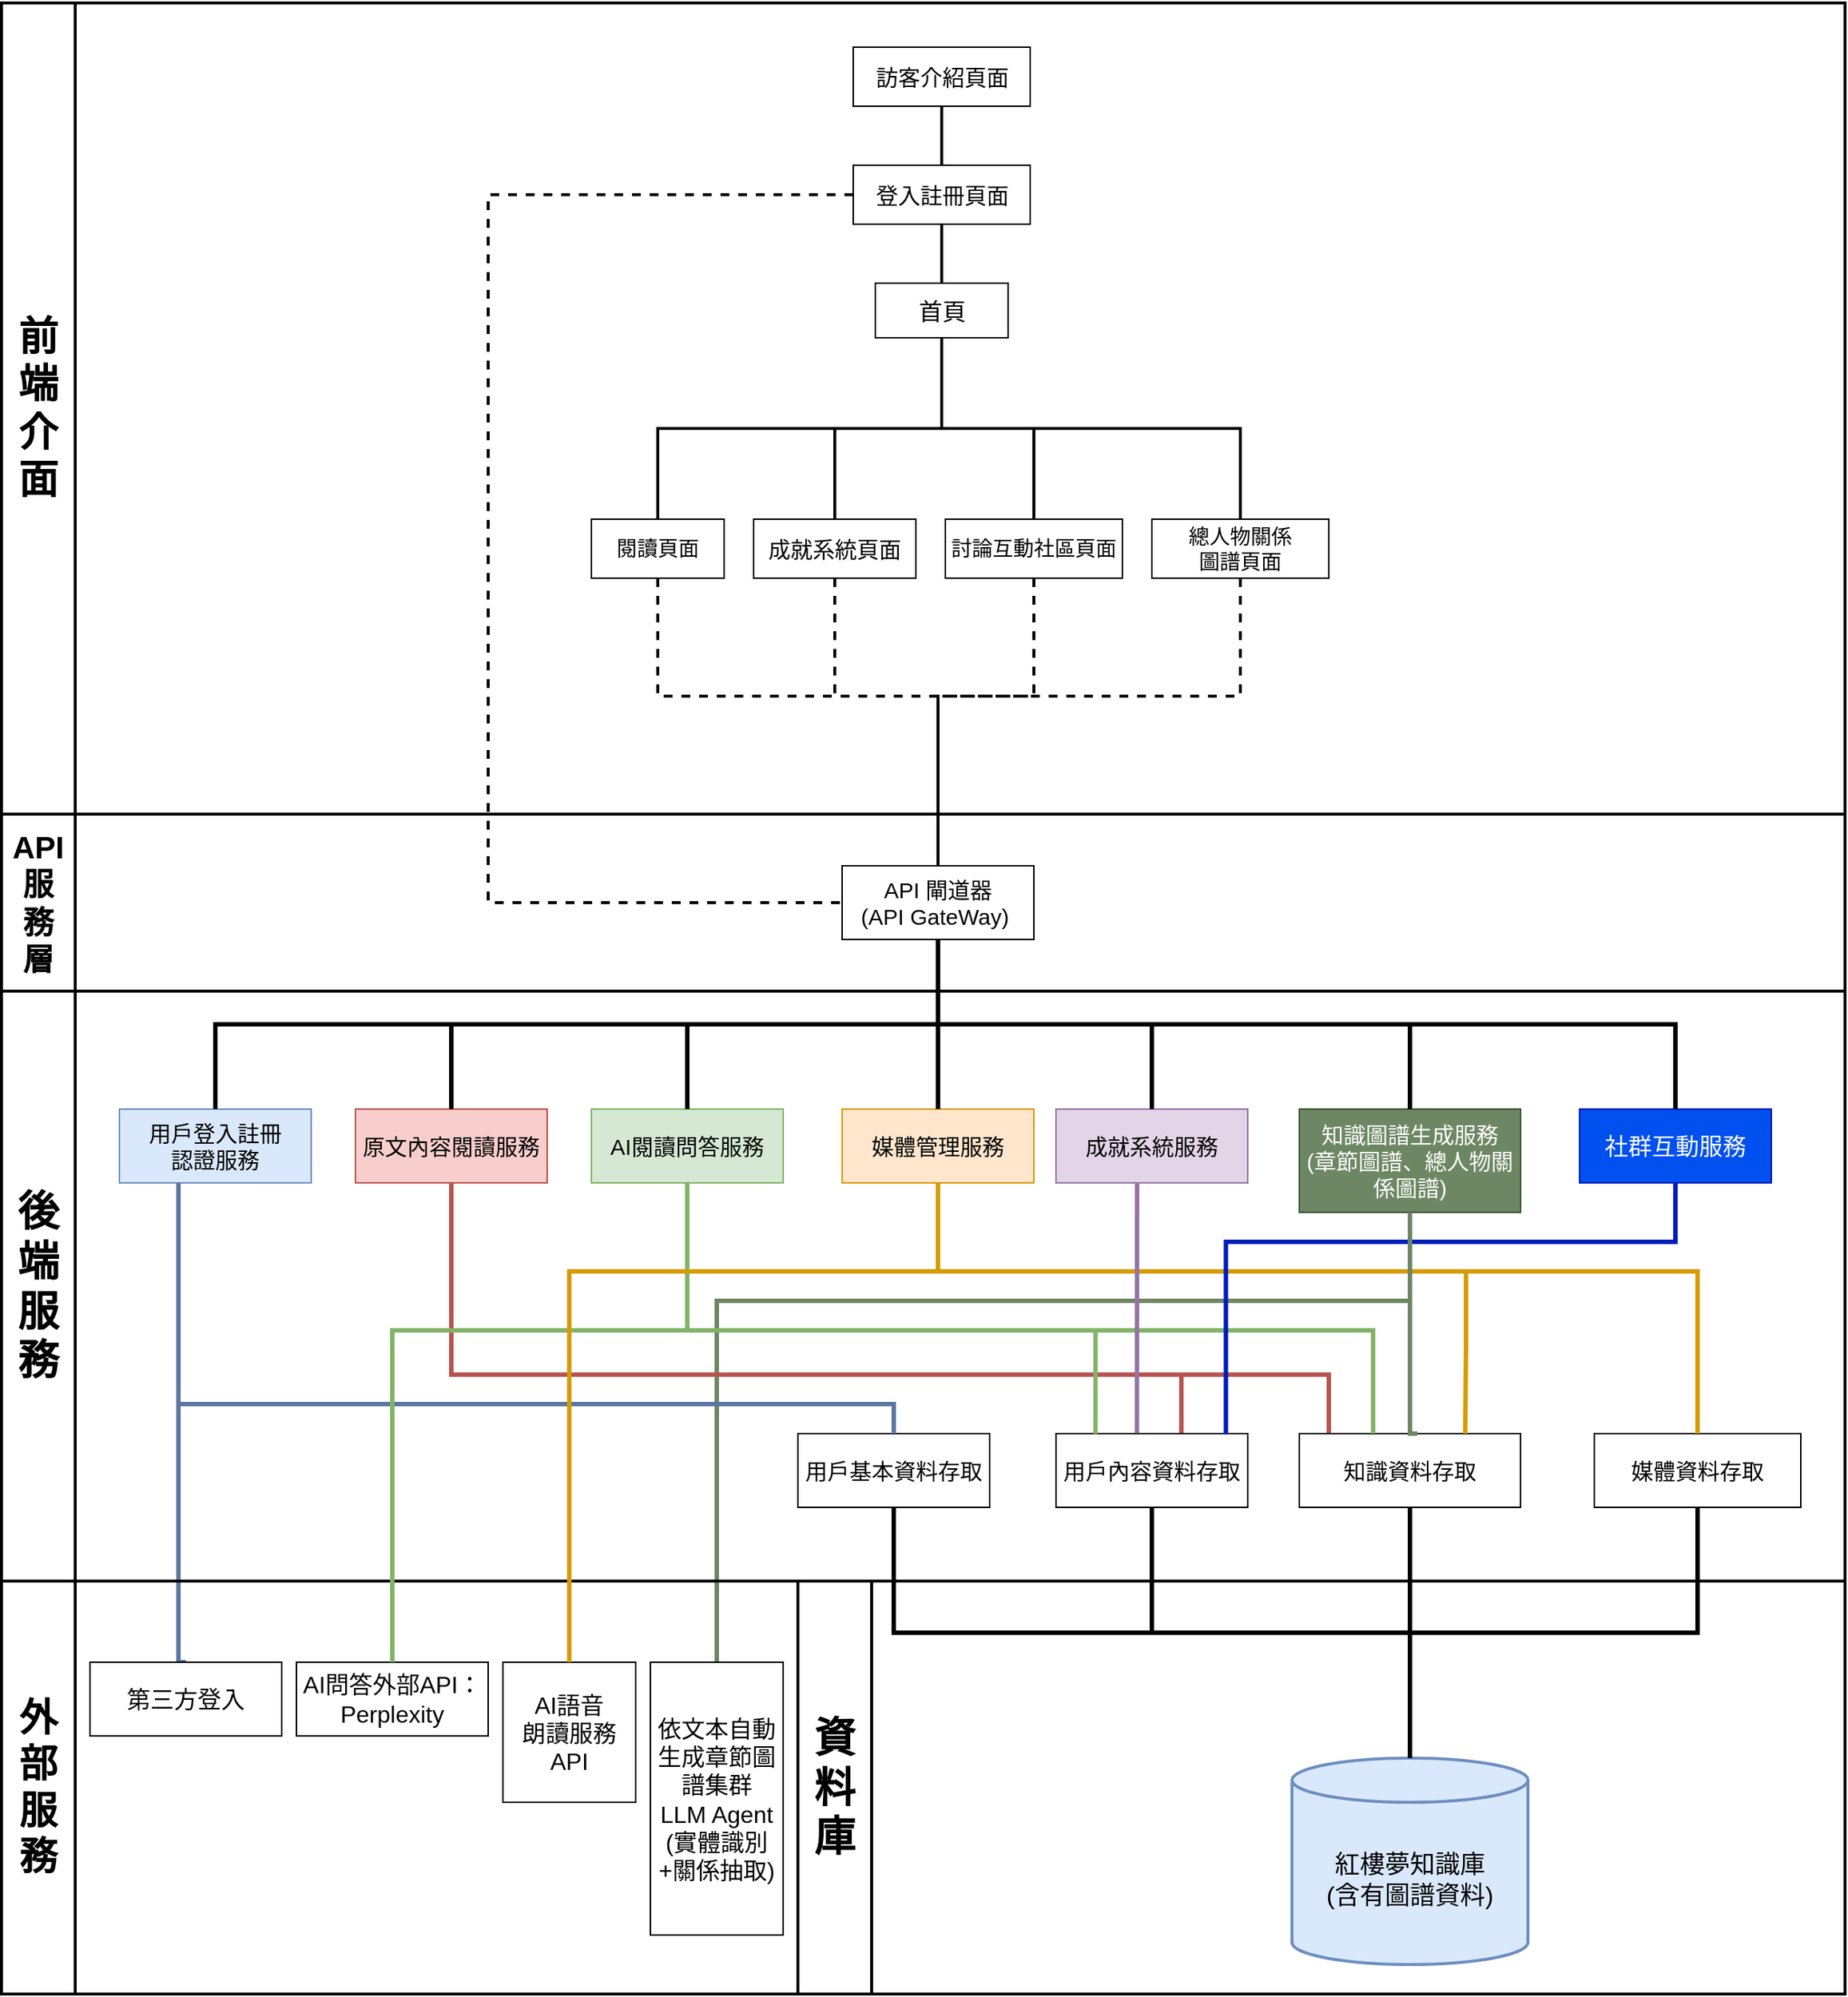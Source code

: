 <mxfile version="24.7.17">
  <diagram name="Page-1" id="e7e014a7-5840-1c2e-5031-d8a46d1fe8dd">
    <mxGraphModel dx="1036" dy="1433" grid="1" gridSize="10" guides="1" tooltips="1" connect="1" arrows="1" fold="1" page="1" pageScale="1" pageWidth="1169" pageHeight="826" background="none" math="0" shadow="0">
      <root>
        <mxCell id="0" />
        <mxCell id="1" parent="0" />
        <mxCell id="mnT3ISJfCFaCaGf5tVyh-7" style="edgeStyle=orthogonalEdgeStyle;rounded=0;orthogonalLoop=1;jettySize=auto;html=1;exitX=0.5;exitY=1;exitDx=0;exitDy=0;entryX=0.5;entryY=0;entryDx=0;entryDy=0;strokeWidth=3;endArrow=none;endFill=0;fillColor=#d5e8d4;strokeColor=#6d8764;" parent="1" source="SxPEQGApZWsC9rqTHvff-61" target="mnT3ISJfCFaCaGf5tVyh-6" edge="1">
          <mxGeometry relative="1" as="geometry">
            <Array as="points">
              <mxPoint x="1125" y="690" />
              <mxPoint x="655" y="690" />
            </Array>
          </mxGeometry>
        </mxCell>
        <mxCell id="SxPEQGApZWsC9rqTHvff-37" style="edgeStyle=orthogonalEdgeStyle;rounded=0;orthogonalLoop=1;jettySize=auto;html=1;entryX=0.5;entryY=0;entryDx=0;entryDy=0;endArrow=none;endFill=0;strokeWidth=3;strokeColor=#5b77a1;" parent="1" target="SxPEQGApZWsC9rqTHvff-36" edge="1">
          <mxGeometry relative="1" as="geometry">
            <Array as="points">
              <mxPoint x="290" y="935" />
            </Array>
            <mxPoint x="290" y="610" as="sourcePoint" />
          </mxGeometry>
        </mxCell>
        <mxCell id="3" value="後&#xa;端&#xa;服&#xa;務" style="swimlane;whiteSpace=wrap;startSize=50;direction=north;fontSize=28;strokeWidth=2;" parent="1" vertex="1">
          <mxGeometry x="170" y="480" width="1250" height="400" as="geometry" />
        </mxCell>
        <mxCell id="SxPEQGApZWsC9rqTHvff-42" style="edgeStyle=orthogonalEdgeStyle;rounded=0;orthogonalLoop=1;jettySize=auto;html=1;exitX=0.5;exitY=1;exitDx=0;exitDy=0;endArrow=none;endFill=0;strokeWidth=3;fillColor=#f8cecc;strokeColor=#b85450;" parent="3" source="SxPEQGApZWsC9rqTHvff-40" target="Py5HU_dpRkEgIAF00YqD-6" edge="1">
          <mxGeometry relative="1" as="geometry">
            <Array as="points">
              <mxPoint x="305" y="260" />
              <mxPoint x="900" y="260" />
            </Array>
          </mxGeometry>
        </mxCell>
        <mxCell id="SxPEQGApZWsC9rqTHvff-35" value="&lt;span style=&quot;font-size: 15px;&quot;&gt;用戶登入註冊&lt;br style=&quot;font-size: 15px;&quot;&gt;認證服務&lt;/span&gt;" style="rounded=0;whiteSpace=wrap;html=1;fontSize=15;fillColor=#dae8fc;strokeColor=#6c8ebf;" parent="3" vertex="1">
          <mxGeometry x="80" y="80" width="130" height="50" as="geometry" />
        </mxCell>
        <mxCell id="bKYKXZFoOEibJwhLb-Ia-7" style="edgeStyle=orthogonalEdgeStyle;rounded=0;orthogonalLoop=1;jettySize=auto;html=1;exitX=0.5;exitY=1;exitDx=0;exitDy=0;endArrow=none;endFill=0;strokeWidth=3;fillColor=#f8cecc;strokeColor=#b85450;entryX=0.654;entryY=0;entryDx=0;entryDy=0;entryPerimeter=0;" parent="3" source="SxPEQGApZWsC9rqTHvff-40" target="Py5HU_dpRkEgIAF00YqD-4" edge="1">
          <mxGeometry relative="1" as="geometry">
            <mxPoint x="801" y="301" as="targetPoint" />
            <Array as="points">
              <mxPoint x="305" y="260" />
              <mxPoint x="800" y="260" />
            </Array>
          </mxGeometry>
        </mxCell>
        <mxCell id="SxPEQGApZWsC9rqTHvff-40" value="&lt;span style=&quot;font-size: 15px;&quot;&gt;原文&lt;/span&gt;&lt;span style=&quot;font-size: 15px;&quot;&gt;內容閱讀服務&lt;/span&gt;" style="rounded=0;whiteSpace=wrap;html=1;fontSize=15;fillColor=#f8cecc;strokeColor=#b85450;" parent="3" vertex="1">
          <mxGeometry x="240" y="80" width="130" height="50" as="geometry" />
        </mxCell>
        <mxCell id="SxPEQGApZWsC9rqTHvff-43" value="AI閱讀問答服務" style="whiteSpace=wrap;strokeWidth=1;fontSize=15;fillColor=#d5e8d4;strokeColor=#82b366;" parent="3" vertex="1">
          <mxGeometry x="400" y="80" width="130" height="50" as="geometry" />
        </mxCell>
        <mxCell id="SxPEQGApZWsC9rqTHvff-48" value="媒體管理服務" style="whiteSpace=wrap;strokeWidth=1;fontSize=15;fillColor=#ffe6cc;strokeColor=#d79b00;" parent="3" vertex="1">
          <mxGeometry x="570" y="80" width="130" height="50" as="geometry" />
        </mxCell>
        <mxCell id="SxPEQGApZWsC9rqTHvff-55" value="成就系統服務" style="whiteSpace=wrap;strokeWidth=1;fontSize=15;fillColor=#e1d5e7;strokeColor=#9673a6;" parent="3" vertex="1">
          <mxGeometry x="715" y="80" width="130" height="50" as="geometry" />
        </mxCell>
        <mxCell id="SxPEQGApZWsC9rqTHvff-61" value="知識圖譜生成服務&#xa;(章節圖譜、總人物關係圖譜)" style="whiteSpace=wrap;strokeWidth=1;fontSize=15;fillColor=#6d8764;strokeColor=#3A5431;fontColor=#ffffff;" parent="3" vertex="1">
          <mxGeometry x="880" y="80" width="150" height="70" as="geometry" />
        </mxCell>
        <mxCell id="SxPEQGApZWsC9rqTHvff-64" value="社群互動服務" style="whiteSpace=wrap;strokeWidth=1;fontSize=16;fillColor=#0050ef;strokeColor=#001DBC;fontColor=#ffffff;" parent="3" vertex="1">
          <mxGeometry x="1070" y="80" width="130" height="50" as="geometry" />
        </mxCell>
        <mxCell id="Py5HU_dpRkEgIAF00YqD-3" value="用戶基本資料存取" style="rounded=0;whiteSpace=wrap;html=1;fontSize=15;" parent="3" vertex="1">
          <mxGeometry x="540" y="300" width="130" height="50" as="geometry" />
        </mxCell>
        <mxCell id="SxPEQGApZWsC9rqTHvff-38" style="edgeStyle=orthogonalEdgeStyle;rounded=0;orthogonalLoop=1;jettySize=auto;html=1;entryX=0.5;entryY=0;entryDx=0;entryDy=0;endArrow=none;endFill=0;strokeWidth=3;fillColor=#dae8fc;strokeColor=#5B77A1;" parent="3" target="Py5HU_dpRkEgIAF00YqD-3" edge="1">
          <mxGeometry relative="1" as="geometry">
            <Array as="points">
              <mxPoint x="120" y="280" />
              <mxPoint x="605" y="280" />
            </Array>
            <mxPoint x="120" y="130" as="sourcePoint" />
          </mxGeometry>
        </mxCell>
        <mxCell id="Py5HU_dpRkEgIAF00YqD-4" value="用戶內容資料存取" style="rounded=0;whiteSpace=wrap;html=1;fontSize=15;" parent="3" vertex="1">
          <mxGeometry x="715" y="300" width="130" height="50" as="geometry" />
        </mxCell>
        <mxCell id="Py5HU_dpRkEgIAF00YqD-6" value="知識資料存取" style="rounded=0;whiteSpace=wrap;html=1;fontSize=15;" parent="3" vertex="1">
          <mxGeometry x="880" y="300" width="150" height="50" as="geometry" />
        </mxCell>
        <mxCell id="SxPEQGApZWsC9rqTHvff-46" style="edgeStyle=orthogonalEdgeStyle;rounded=0;orthogonalLoop=1;jettySize=auto;html=1;exitX=0.5;exitY=1;exitDx=0;exitDy=0;endArrow=none;endFill=0;strokeWidth=3;fillColor=#d5e8d4;strokeColor=#82b366;" parent="3" source="SxPEQGApZWsC9rqTHvff-43" edge="1">
          <mxGeometry relative="1" as="geometry">
            <mxPoint x="930" y="300" as="targetPoint" />
            <Array as="points">
              <mxPoint x="465" y="230" />
              <mxPoint x="930" y="230" />
            </Array>
          </mxGeometry>
        </mxCell>
        <mxCell id="SxPEQGApZWsC9rqTHvff-67" style="edgeStyle=orthogonalEdgeStyle;rounded=0;orthogonalLoop=1;jettySize=auto;html=1;exitX=0.5;exitY=1;exitDx=0;exitDy=0;entryX=0.75;entryY=0;entryDx=0;entryDy=0;strokeWidth=3;fillColor=#ffe6cc;strokeColor=#d79b00;endArrow=none;endFill=0;" parent="3" source="SxPEQGApZWsC9rqTHvff-48" target="Py5HU_dpRkEgIAF00YqD-6" edge="1">
          <mxGeometry relative="1" as="geometry">
            <Array as="points">
              <mxPoint x="635" y="190" />
              <mxPoint x="993" y="190" />
              <mxPoint x="993" y="240" />
            </Array>
          </mxGeometry>
        </mxCell>
        <mxCell id="Py5HU_dpRkEgIAF00YqD-8" value="媒體資料存取" style="rounded=0;whiteSpace=wrap;html=1;fontSize=15;" parent="3" vertex="1">
          <mxGeometry x="1080" y="300" width="140" height="50" as="geometry" />
        </mxCell>
        <mxCell id="SxPEQGApZWsC9rqTHvff-68" style="edgeStyle=orthogonalEdgeStyle;rounded=0;orthogonalLoop=1;jettySize=auto;html=1;exitX=0.5;exitY=1;exitDx=0;exitDy=0;entryX=0.5;entryY=0;entryDx=0;entryDy=0;fillColor=#ffe6cc;strokeColor=#d79b00;strokeWidth=3;endArrow=none;endFill=0;" parent="3" source="SxPEQGApZWsC9rqTHvff-48" target="Py5HU_dpRkEgIAF00YqD-8" edge="1">
          <mxGeometry relative="1" as="geometry">
            <Array as="points">
              <mxPoint x="635" y="190" />
              <mxPoint x="1150" y="190" />
              <mxPoint x="1150" y="300" />
            </Array>
          </mxGeometry>
        </mxCell>
        <mxCell id="SxPEQGApZWsC9rqTHvff-56" style="edgeStyle=orthogonalEdgeStyle;rounded=0;orthogonalLoop=1;jettySize=auto;html=1;entryX=0.422;entryY=-0.004;entryDx=0;entryDy=0;fillColor=#e1d5e7;strokeColor=#9673a6;strokeWidth=3;endArrow=none;endFill=0;entryPerimeter=0;jumpSize=6;" parent="3" target="Py5HU_dpRkEgIAF00YqD-4" edge="1">
          <mxGeometry relative="1" as="geometry">
            <Array as="points">
              <mxPoint x="770" y="130" />
            </Array>
            <mxPoint x="770" y="130" as="sourcePoint" />
          </mxGeometry>
        </mxCell>
        <mxCell id="SxPEQGApZWsC9rqTHvff-70" style="edgeStyle=orthogonalEdgeStyle;rounded=0;orthogonalLoop=1;jettySize=auto;html=1;exitX=0.5;exitY=1;exitDx=0;exitDy=0;entryX=0.717;entryY=0.013;entryDx=0;entryDy=0;strokeWidth=3;strokeColor=#001DBC;endArrow=none;endFill=0;fillColor=#0050ef;entryPerimeter=0;" parent="3" source="SxPEQGApZWsC9rqTHvff-64" edge="1">
          <mxGeometry relative="1" as="geometry">
            <Array as="points">
              <mxPoint x="1135" y="170" />
              <mxPoint x="830" y="170" />
            </Array>
            <mxPoint x="1157.0" y="130" as="sourcePoint" />
            <mxPoint x="830.21" y="300.65" as="targetPoint" />
          </mxGeometry>
        </mxCell>
        <mxCell id="SxPEQGApZWsC9rqTHvff-69" style="edgeStyle=orthogonalEdgeStyle;rounded=0;orthogonalLoop=1;jettySize=auto;html=1;exitX=0.5;exitY=1;exitDx=0;exitDy=0;endArrow=none;endFill=0;strokeWidth=3;strokeColor=#6d8764;" parent="3" source="SxPEQGApZWsC9rqTHvff-61" edge="1">
          <mxGeometry relative="1" as="geometry">
            <mxPoint x="960" y="300" as="targetPoint" />
            <Array as="points">
              <mxPoint x="960" y="300" />
            </Array>
          </mxGeometry>
        </mxCell>
        <mxCell id="bKYKXZFoOEibJwhLb-Ia-8" style="edgeStyle=orthogonalEdgeStyle;rounded=0;orthogonalLoop=1;jettySize=auto;html=1;exitX=0.5;exitY=1;exitDx=0;exitDy=0;entryX=0.181;entryY=0.004;entryDx=0;entryDy=0;entryPerimeter=0;strokeWidth=3;fillColor=#d5e8d4;strokeColor=#82b366;endArrow=none;endFill=0;" parent="3" source="SxPEQGApZWsC9rqTHvff-43" edge="1">
          <mxGeometry relative="1" as="geometry">
            <Array as="points">
              <mxPoint x="465" y="230" />
              <mxPoint x="742" y="230" />
            </Array>
            <mxPoint x="468.24" y="130" as="sourcePoint" />
            <mxPoint x="741.77" y="300.2" as="targetPoint" />
          </mxGeometry>
        </mxCell>
        <mxCell id="SxPEQGApZWsC9rqTHvff-12" value="API&#xa;服&#xa;務&#xa;層" style="swimlane;whiteSpace=wrap;direction=north;startSize=50;fontSize=21;strokeWidth=2;" parent="1" vertex="1">
          <mxGeometry x="170" y="360" width="1250" height="120" as="geometry" />
        </mxCell>
        <mxCell id="SxPEQGApZWsC9rqTHvff-27" value="&lt;font style=&quot;font-size: 15px;&quot;&gt;API&amp;nbsp;閘道器&lt;br style=&quot;font-size: 15px;&quot;&gt;(API GateWay)&amp;nbsp;&lt;/font&gt;" style="rounded=0;whiteSpace=wrap;html=1;fontSize=15;" parent="SxPEQGApZWsC9rqTHvff-12" vertex="1">
          <mxGeometry x="570" y="35" width="130" height="50" as="geometry" />
        </mxCell>
        <mxCell id="SxPEQGApZWsC9rqTHvff-33" value="外&#xa;部&#xa;服&#xa;務" style="swimlane;whiteSpace=wrap;startSize=50;direction=north;fontSize=26;strokeWidth=2;" parent="1" vertex="1">
          <mxGeometry x="170" y="880" width="540" height="280" as="geometry" />
        </mxCell>
        <mxCell id="SxPEQGApZWsC9rqTHvff-36" value="&lt;span style=&quot;font-size: 16px;&quot;&gt;第三方登入&lt;/span&gt;" style="rounded=0;whiteSpace=wrap;html=1;fontSize=16;" parent="SxPEQGApZWsC9rqTHvff-33" vertex="1">
          <mxGeometry x="60" y="55" width="130" height="50" as="geometry" />
        </mxCell>
        <mxCell id="SxPEQGApZWsC9rqTHvff-44" value="&lt;span style=&quot;font-size: 16px;&quot;&gt;AI問答外部API：&lt;/span&gt;&lt;span style=&quot;font-size: 16px;&quot;&gt;&lt;br style=&quot;font-size: 16px;&quot;&gt;&lt;/span&gt;Perplexity" style="rounded=0;whiteSpace=wrap;html=1;fontSize=16;" parent="SxPEQGApZWsC9rqTHvff-33" vertex="1">
          <mxGeometry x="200" y="55" width="130" height="50" as="geometry" />
        </mxCell>
        <mxCell id="SxPEQGApZWsC9rqTHvff-51" value="&lt;span style=&quot;font-size: 16px;&quot;&gt;AI語音&lt;br style=&quot;font-size: 16px;&quot;&gt;朗讀服務API&lt;/span&gt;" style="rounded=0;whiteSpace=wrap;html=1;fontSize=16;" parent="SxPEQGApZWsC9rqTHvff-33" vertex="1">
          <mxGeometry x="340" y="55" width="90" height="95" as="geometry" />
        </mxCell>
        <mxCell id="mnT3ISJfCFaCaGf5tVyh-6" value="依文本自動生成章節圖譜集群&lt;br&gt;LLM Agent&lt;br&gt;(實體識別+關係抽取)" style="rounded=0;whiteSpace=wrap;html=1;fontSize=16;" parent="SxPEQGApZWsC9rqTHvff-33" vertex="1">
          <mxGeometry x="440" y="55" width="90" height="185" as="geometry" />
        </mxCell>
        <mxCell id="SxPEQGApZWsC9rqTHvff-34" value="資&#xa;料&#xa;庫" style="swimlane;whiteSpace=wrap;startSize=50;direction=north;fontSize=28;strokeWidth=2;" parent="1" vertex="1">
          <mxGeometry x="710" y="880" width="710" height="280" as="geometry" />
        </mxCell>
        <mxCell id="mnT3ISJfCFaCaGf5tVyh-3" value="紅樓夢知識庫&lt;br&gt;(含有圖譜資料)" style="shape=cylinder3;whiteSpace=wrap;html=1;boundedLbl=1;backgroundOutline=1;size=15;fontSize=17;fillColor=#dae8fc;strokeColor=#6c8ebf;strokeWidth=2;" parent="SxPEQGApZWsC9rqTHvff-34" vertex="1">
          <mxGeometry x="335" y="120" width="160" height="140" as="geometry" />
        </mxCell>
        <mxCell id="SxPEQGApZWsC9rqTHvff-39" style="edgeStyle=orthogonalEdgeStyle;rounded=0;orthogonalLoop=1;jettySize=auto;html=1;exitX=0.5;exitY=1;exitDx=0;exitDy=0;entryX=0.5;entryY=0;entryDx=0;entryDy=0;endArrow=none;endFill=0;strokeWidth=3;" parent="1" source="SxPEQGApZWsC9rqTHvff-27" target="SxPEQGApZWsC9rqTHvff-35" edge="1">
          <mxGeometry relative="1" as="geometry" />
        </mxCell>
        <mxCell id="SxPEQGApZWsC9rqTHvff-41" style="edgeStyle=orthogonalEdgeStyle;rounded=0;orthogonalLoop=1;jettySize=auto;html=1;exitX=0.5;exitY=1;exitDx=0;exitDy=0;entryX=0.5;entryY=0;entryDx=0;entryDy=0;fontSize=11;endArrow=none;endFill=0;strokeWidth=3;" parent="1" source="SxPEQGApZWsC9rqTHvff-27" target="SxPEQGApZWsC9rqTHvff-40" edge="1">
          <mxGeometry relative="1" as="geometry" />
        </mxCell>
        <mxCell id="SxPEQGApZWsC9rqTHvff-45" style="edgeStyle=orthogonalEdgeStyle;rounded=0;orthogonalLoop=1;jettySize=auto;html=1;exitX=0.5;exitY=1;exitDx=0;exitDy=0;entryX=0.5;entryY=0;entryDx=0;entryDy=0;strokeWidth=3;endArrow=none;endFill=0;fillColor=#d5e8d4;strokeColor=#82b366;" parent="1" source="SxPEQGApZWsC9rqTHvff-43" target="SxPEQGApZWsC9rqTHvff-44" edge="1">
          <mxGeometry relative="1" as="geometry">
            <Array as="points">
              <mxPoint x="635" y="710" />
              <mxPoint x="435" y="710" />
            </Array>
          </mxGeometry>
        </mxCell>
        <mxCell id="SxPEQGApZWsC9rqTHvff-47" style="edgeStyle=orthogonalEdgeStyle;rounded=0;orthogonalLoop=1;jettySize=auto;html=1;exitX=0.5;exitY=1;exitDx=0;exitDy=0;entryX=0.5;entryY=0;entryDx=0;entryDy=0;strokeWidth=3;endArrow=none;endFill=0;" parent="1" source="SxPEQGApZWsC9rqTHvff-27" target="SxPEQGApZWsC9rqTHvff-43" edge="1">
          <mxGeometry relative="1" as="geometry" />
        </mxCell>
        <mxCell id="2" value="前&#xa;端&#xa;介&#xa;面" style="swimlane;whiteSpace=wrap;startSize=50;direction=north;fontSize=27;strokeWidth=2;" parent="1" vertex="1">
          <mxGeometry x="170" y="-190" width="1250" height="550" as="geometry">
            <mxRectangle x="170" y="110" width="60" height="30" as="alternateBounds" />
          </mxGeometry>
        </mxCell>
        <mxCell id="bKYKXZFoOEibJwhLb-Ia-5" style="edgeStyle=orthogonalEdgeStyle;rounded=0;orthogonalLoop=1;jettySize=auto;html=1;exitX=0.5;exitY=1;exitDx=0;exitDy=0;entryX=0.5;entryY=0;entryDx=0;entryDy=0;strokeWidth=2;endArrow=none;endFill=0;" parent="2" source="bqFWS5N9uW7Ea1BvdyN1-43" target="bqFWS5N9uW7Ea1BvdyN1-44" edge="1">
          <mxGeometry relative="1" as="geometry" />
        </mxCell>
        <mxCell id="bqFWS5N9uW7Ea1BvdyN1-43" value="登入註冊頁面" style="rounded=0;whiteSpace=wrap;html=1;fontSize=15;" parent="2" vertex="1">
          <mxGeometry x="577.5" y="110" width="120" height="40" as="geometry" />
        </mxCell>
        <mxCell id="bKYKXZFoOEibJwhLb-Ia-6" style="edgeStyle=orthogonalEdgeStyle;rounded=0;orthogonalLoop=1;jettySize=auto;html=1;exitX=0.5;exitY=1;exitDx=0;exitDy=0;entryX=0.5;entryY=0;entryDx=0;entryDy=0;endArrow=none;endFill=0;strokeWidth=2;" parent="2" source="bqFWS5N9uW7Ea1BvdyN1-42" target="bqFWS5N9uW7Ea1BvdyN1-43" edge="1">
          <mxGeometry relative="1" as="geometry" />
        </mxCell>
        <mxCell id="bqFWS5N9uW7Ea1BvdyN1-42" value="訪客介紹頁面" style="rounded=0;whiteSpace=wrap;html=1;fontSize=15;" parent="2" vertex="1">
          <mxGeometry x="577.5" y="30" width="120" height="40" as="geometry" />
        </mxCell>
        <mxCell id="bqFWS5N9uW7Ea1BvdyN1-44" value="首頁" style="rounded=0;whiteSpace=wrap;html=1;fontSize=16;" parent="2" vertex="1">
          <mxGeometry x="592.5" y="190" width="90" height="37" as="geometry" />
        </mxCell>
        <mxCell id="bqFWS5N9uW7Ea1BvdyN1-47" value="閱讀頁面" style="rounded=0;whiteSpace=wrap;html=1;fontSize=14;" parent="2" vertex="1">
          <mxGeometry x="400" y="350" width="90" height="40" as="geometry" />
        </mxCell>
        <mxCell id="bqFWS5N9uW7Ea1BvdyN1-51" style="edgeStyle=orthogonalEdgeStyle;rounded=0;orthogonalLoop=1;jettySize=auto;html=1;exitX=0.5;exitY=0;exitDx=0;exitDy=0;entryX=0.5;entryY=1;entryDx=0;entryDy=0;endArrow=none;endFill=0;strokeWidth=2;" parent="2" source="bqFWS5N9uW7Ea1BvdyN1-47" target="bqFWS5N9uW7Ea1BvdyN1-44" edge="1">
          <mxGeometry relative="1" as="geometry" />
        </mxCell>
        <mxCell id="bqFWS5N9uW7Ea1BvdyN1-54" style="edgeStyle=orthogonalEdgeStyle;rounded=0;orthogonalLoop=1;jettySize=auto;html=1;exitX=0.5;exitY=1;exitDx=0;exitDy=0;entryX=0.5;entryY=0;entryDx=0;entryDy=0;endArrow=none;endFill=0;strokeWidth=2;" parent="2" source="bqFWS5N9uW7Ea1BvdyN1-44" target="bqFWS5N9uW7Ea1BvdyN1-50" edge="1">
          <mxGeometry relative="1" as="geometry" />
        </mxCell>
        <mxCell id="bqFWS5N9uW7Ea1BvdyN1-53" style="edgeStyle=orthogonalEdgeStyle;rounded=0;orthogonalLoop=1;jettySize=auto;html=1;exitX=0.5;exitY=1;exitDx=0;exitDy=0;endArrow=none;endFill=0;strokeWidth=2;" parent="2" source="bqFWS5N9uW7Ea1BvdyN1-44" target="bqFWS5N9uW7Ea1BvdyN1-49" edge="1">
          <mxGeometry relative="1" as="geometry" />
        </mxCell>
        <mxCell id="bqFWS5N9uW7Ea1BvdyN1-52" style="edgeStyle=orthogonalEdgeStyle;rounded=0;orthogonalLoop=1;jettySize=auto;html=1;exitX=0.5;exitY=1;exitDx=0;exitDy=0;entryX=0.5;entryY=0;entryDx=0;entryDy=0;endArrow=none;endFill=0;strokeWidth=2;" parent="2" source="bqFWS5N9uW7Ea1BvdyN1-44" target="bqFWS5N9uW7Ea1BvdyN1-48" edge="1">
          <mxGeometry relative="1" as="geometry" />
        </mxCell>
        <mxCell id="bqFWS5N9uW7Ea1BvdyN1-48" value="成就系統頁面" style="rounded=0;whiteSpace=wrap;html=1;fontSize=15;" parent="2" vertex="1">
          <mxGeometry x="510" y="350" width="110" height="40" as="geometry" />
        </mxCell>
        <mxCell id="bqFWS5N9uW7Ea1BvdyN1-49" value="討論互動社區頁面" style="rounded=0;whiteSpace=wrap;html=1;fontSize=14;" parent="2" vertex="1">
          <mxGeometry x="640" y="350" width="120" height="40" as="geometry" />
        </mxCell>
        <mxCell id="bqFWS5N9uW7Ea1BvdyN1-50" value="總人物關係&lt;br style=&quot;font-size: 14px;&quot;&gt;圖譜頁面" style="rounded=0;whiteSpace=wrap;html=1;fontSize=14;" parent="2" vertex="1">
          <mxGeometry x="780" y="350" width="120" height="40" as="geometry" />
        </mxCell>
        <mxCell id="SxPEQGApZWsC9rqTHvff-32" style="edgeStyle=orthogonalEdgeStyle;rounded=0;orthogonalLoop=1;jettySize=auto;html=1;exitX=0;exitY=0.5;exitDx=0;exitDy=0;entryX=0;entryY=0.5;entryDx=0;entryDy=0;endArrow=none;endFill=0;dashed=1;strokeWidth=2;" parent="1" source="bqFWS5N9uW7Ea1BvdyN1-43" target="SxPEQGApZWsC9rqTHvff-27" edge="1">
          <mxGeometry relative="1" as="geometry">
            <Array as="points">
              <mxPoint x="500" y="-60" />
              <mxPoint x="500" y="420" />
            </Array>
          </mxGeometry>
        </mxCell>
        <mxCell id="SxPEQGApZWsC9rqTHvff-28" style="edgeStyle=orthogonalEdgeStyle;rounded=0;orthogonalLoop=1;jettySize=auto;html=1;exitX=0.5;exitY=1;exitDx=0;exitDy=0;entryX=0.5;entryY=0;entryDx=0;entryDy=0;dashed=1;endArrow=none;endFill=0;strokeWidth=2;" parent="1" source="bqFWS5N9uW7Ea1BvdyN1-47" target="SxPEQGApZWsC9rqTHvff-27" edge="1">
          <mxGeometry relative="1" as="geometry">
            <Array as="points">
              <mxPoint x="615" y="280" />
              <mxPoint x="805" y="280" />
            </Array>
          </mxGeometry>
        </mxCell>
        <mxCell id="SxPEQGApZWsC9rqTHvff-29" style="edgeStyle=orthogonalEdgeStyle;rounded=0;orthogonalLoop=1;jettySize=auto;html=1;exitX=0.5;exitY=1;exitDx=0;exitDy=0;endArrow=none;endFill=0;dashed=1;strokeWidth=2;" parent="1" source="bqFWS5N9uW7Ea1BvdyN1-48" target="SxPEQGApZWsC9rqTHvff-27" edge="1">
          <mxGeometry relative="1" as="geometry">
            <Array as="points">
              <mxPoint x="735" y="280" />
              <mxPoint x="805" y="280" />
            </Array>
          </mxGeometry>
        </mxCell>
        <mxCell id="SxPEQGApZWsC9rqTHvff-30" style="edgeStyle=orthogonalEdgeStyle;rounded=0;orthogonalLoop=1;jettySize=auto;html=1;exitX=0.5;exitY=1;exitDx=0;exitDy=0;entryX=0.5;entryY=0;entryDx=0;entryDy=0;endArrow=none;endFill=0;dashed=1;strokeWidth=2;" parent="1" source="bqFWS5N9uW7Ea1BvdyN1-49" target="SxPEQGApZWsC9rqTHvff-27" edge="1">
          <mxGeometry relative="1" as="geometry">
            <Array as="points">
              <mxPoint x="870" y="280" />
              <mxPoint x="805" y="280" />
            </Array>
          </mxGeometry>
        </mxCell>
        <mxCell id="SxPEQGApZWsC9rqTHvff-31" style="edgeStyle=orthogonalEdgeStyle;rounded=0;orthogonalLoop=1;jettySize=auto;html=1;exitX=0.5;exitY=1;exitDx=0;exitDy=0;entryX=0.5;entryY=0;entryDx=0;entryDy=0;endArrow=none;endFill=0;dashed=1;strokeWidth=2;" parent="1" source="bqFWS5N9uW7Ea1BvdyN1-50" target="SxPEQGApZWsC9rqTHvff-27" edge="1">
          <mxGeometry relative="1" as="geometry">
            <Array as="points">
              <mxPoint x="1010" y="280" />
              <mxPoint x="805" y="280" />
            </Array>
          </mxGeometry>
        </mxCell>
        <mxCell id="SxPEQGApZWsC9rqTHvff-54" style="edgeStyle=orthogonalEdgeStyle;rounded=0;orthogonalLoop=1;jettySize=auto;html=1;exitX=0.5;exitY=1;exitDx=0;exitDy=0;entryX=0.5;entryY=0;entryDx=0;entryDy=0;strokeWidth=3;endArrow=none;endFill=0;" parent="1" source="SxPEQGApZWsC9rqTHvff-27" target="SxPEQGApZWsC9rqTHvff-48" edge="1">
          <mxGeometry relative="1" as="geometry" />
        </mxCell>
        <mxCell id="SxPEQGApZWsC9rqTHvff-57" style="edgeStyle=orthogonalEdgeStyle;rounded=0;orthogonalLoop=1;jettySize=auto;html=1;exitX=0.5;exitY=1;exitDx=0;exitDy=0;entryX=0.5;entryY=0;entryDx=0;entryDy=0;fillColor=#ffe6cc;strokeColor=#d79b00;endArrow=none;endFill=0;strokeWidth=3;" parent="1" source="SxPEQGApZWsC9rqTHvff-48" target="SxPEQGApZWsC9rqTHvff-51" edge="1">
          <mxGeometry relative="1" as="geometry">
            <Array as="points">
              <mxPoint x="805" y="670" />
              <mxPoint x="555" y="670" />
            </Array>
          </mxGeometry>
        </mxCell>
        <mxCell id="SxPEQGApZWsC9rqTHvff-60" style="edgeStyle=orthogonalEdgeStyle;rounded=0;orthogonalLoop=1;jettySize=auto;html=1;exitX=0.5;exitY=1;exitDx=0;exitDy=0;entryX=0.5;entryY=0;entryDx=0;entryDy=0;strokeWidth=3;endArrow=none;endFill=0;" parent="1" source="SxPEQGApZWsC9rqTHvff-27" target="SxPEQGApZWsC9rqTHvff-55" edge="1">
          <mxGeometry relative="1" as="geometry" />
        </mxCell>
        <mxCell id="SxPEQGApZWsC9rqTHvff-62" style="edgeStyle=orthogonalEdgeStyle;rounded=0;orthogonalLoop=1;jettySize=auto;html=1;exitX=0.5;exitY=1;exitDx=0;exitDy=0;entryX=0.5;entryY=0;entryDx=0;entryDy=0;strokeWidth=3;endArrow=none;endFill=0;" parent="1" source="SxPEQGApZWsC9rqTHvff-27" target="SxPEQGApZWsC9rqTHvff-61" edge="1">
          <mxGeometry relative="1" as="geometry" />
        </mxCell>
        <mxCell id="SxPEQGApZWsC9rqTHvff-66" style="edgeStyle=orthogonalEdgeStyle;rounded=0;orthogonalLoop=1;jettySize=auto;html=1;exitX=0.5;exitY=1;exitDx=0;exitDy=0;entryX=0.5;entryY=0;entryDx=0;entryDy=0;endArrow=none;endFill=0;strokeWidth=3;" parent="1" source="SxPEQGApZWsC9rqTHvff-27" target="SxPEQGApZWsC9rqTHvff-64" edge="1">
          <mxGeometry relative="1" as="geometry" />
        </mxCell>
        <mxCell id="Py5HU_dpRkEgIAF00YqD-9" style="edgeStyle=orthogonalEdgeStyle;rounded=0;orthogonalLoop=1;jettySize=auto;html=1;exitX=0.5;exitY=1;exitDx=0;exitDy=0;strokeWidth=3;endArrow=none;endFill=0;entryX=0.5;entryY=0;entryDx=0;entryDy=0;entryPerimeter=0;" parent="1" source="Py5HU_dpRkEgIAF00YqD-3" target="mnT3ISJfCFaCaGf5tVyh-3" edge="1">
          <mxGeometry relative="1" as="geometry">
            <mxPoint x="1040" y="1000" as="targetPoint" />
          </mxGeometry>
        </mxCell>
        <mxCell id="Py5HU_dpRkEgIAF00YqD-10" style="edgeStyle=orthogonalEdgeStyle;rounded=0;orthogonalLoop=1;jettySize=auto;html=1;exitX=0.5;exitY=1;exitDx=0;exitDy=0;entryX=0.5;entryY=0;entryDx=0;entryDy=0;entryPerimeter=0;strokeWidth=3;endArrow=none;endFill=0;" parent="1" source="Py5HU_dpRkEgIAF00YqD-4" target="mnT3ISJfCFaCaGf5tVyh-3" edge="1">
          <mxGeometry relative="1" as="geometry">
            <mxPoint x="950" y="931" as="targetPoint" />
          </mxGeometry>
        </mxCell>
        <mxCell id="Py5HU_dpRkEgIAF00YqD-11" style="edgeStyle=orthogonalEdgeStyle;rounded=0;orthogonalLoop=1;jettySize=auto;html=1;exitX=0.5;exitY=1;exitDx=0;exitDy=0;entryX=0.5;entryY=0;entryDx=0;entryDy=0;entryPerimeter=0;strokeWidth=3;endArrow=none;endFill=0;" parent="1" source="Py5HU_dpRkEgIAF00YqD-6" target="mnT3ISJfCFaCaGf5tVyh-3" edge="1">
          <mxGeometry relative="1" as="geometry">
            <mxPoint x="1125" y="931" as="targetPoint" />
            <Array as="points">
              <mxPoint x="1125" y="850" />
              <mxPoint x="1125" y="850" />
            </Array>
          </mxGeometry>
        </mxCell>
        <mxCell id="Py5HU_dpRkEgIAF00YqD-12" style="edgeStyle=orthogonalEdgeStyle;rounded=0;orthogonalLoop=1;jettySize=auto;html=1;exitX=0.5;exitY=1;exitDx=0;exitDy=0;entryX=0.5;entryY=0;entryDx=0;entryDy=0;entryPerimeter=0;strokeWidth=3;endArrow=none;endFill=0;" parent="1" source="Py5HU_dpRkEgIAF00YqD-8" target="mnT3ISJfCFaCaGf5tVyh-3" edge="1">
          <mxGeometry relative="1" as="geometry">
            <mxPoint x="1320" y="931" as="targetPoint" />
          </mxGeometry>
        </mxCell>
      </root>
    </mxGraphModel>
  </diagram>
</mxfile>
